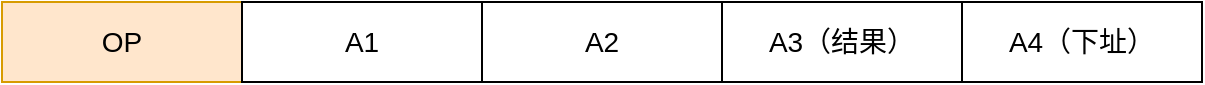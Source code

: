 <mxfile version="14.0.0" type="github" pages="2"><diagram id="NQUb9MeZ4iltNxb62r_-" name="Page-1"><mxGraphModel dx="1038" dy="579" grid="1" gridSize="10" guides="1" tooltips="1" connect="1" arrows="1" fold="1" page="1" pageScale="1" pageWidth="827" pageHeight="1169" math="0" shadow="0"><root><mxCell id="0"/><mxCell id="1" parent="0"/><mxCell id="-ExvxjixvBvb-hfgMY59-1" value="OP" style="rounded=0;whiteSpace=wrap;html=1;fontSize=14;fillColor=#ffe6cc;strokeColor=#d79b00;" parent="1" vertex="1"><mxGeometry x="130" y="210" width="120" height="40" as="geometry"/></mxCell><mxCell id="-ExvxjixvBvb-hfgMY59-2" value="A1" style="rounded=0;whiteSpace=wrap;html=1;fontSize=14;" parent="1" vertex="1"><mxGeometry x="250" y="210" width="120" height="40" as="geometry"/></mxCell><mxCell id="-ExvxjixvBvb-hfgMY59-3" value="A2" style="rounded=0;whiteSpace=wrap;html=1;fontSize=14;" parent="1" vertex="1"><mxGeometry x="370" y="210" width="120" height="40" as="geometry"/></mxCell><mxCell id="-ExvxjixvBvb-hfgMY59-4" value="A3（结果）" style="rounded=0;whiteSpace=wrap;html=1;fontSize=14;" parent="1" vertex="1"><mxGeometry x="490" y="210" width="120" height="40" as="geometry"/></mxCell><mxCell id="-ExvxjixvBvb-hfgMY59-5" value="A4（下址）" style="rounded=0;whiteSpace=wrap;html=1;fontSize=14;" parent="1" vertex="1"><mxGeometry x="610" y="210" width="120" height="40" as="geometry"/></mxCell></root></mxGraphModel></diagram><diagram id="5Nt68BkLebjqIDuQ78zO" name="Page-2"><mxGraphModel dx="1038" dy="579" grid="1" gridSize="10" guides="1" tooltips="1" connect="1" arrows="1" fold="1" page="1" pageScale="1" pageWidth="1169" pageHeight="1654" math="0" shadow="0"><root><mxCell id="BUosscFTYAn1jjuJmevA-0"/><mxCell id="BUosscFTYAn1jjuJmevA-1" parent="BUosscFTYAn1jjuJmevA-0"/><mxCell id="BUosscFTYAn1jjuJmevA-2" value="" style="rounded=0;whiteSpace=wrap;html=1;fillColor=#f5f5f5;strokeColor=#666666;fontColor=#333333;" vertex="1" parent="BUosscFTYAn1jjuJmevA-1"><mxGeometry x="120" y="160" width="120" height="220" as="geometry"/></mxCell><mxCell id="BUosscFTYAn1jjuJmevA-3" value="" style="rounded=0;whiteSpace=wrap;html=1;fillColor=#dae8fc;strokeColor=#6c8ebf;" vertex="1" parent="BUosscFTYAn1jjuJmevA-1"><mxGeometry x="320" y="160" width="120" height="220" as="geometry"/></mxCell><mxCell id="BUosscFTYAn1jjuJmevA-4" value="" style="rounded=0;whiteSpace=wrap;html=1;fillColor=#d5e8d4;strokeColor=#82b366;" vertex="1" parent="BUosscFTYAn1jjuJmevA-1"><mxGeometry x="520" y="160" width="120" height="220" as="geometry"/></mxCell><mxCell id="BUosscFTYAn1jjuJmevA-5" value="" style="rounded=0;whiteSpace=wrap;html=1;fillColor=#e1d5e7;strokeColor=#9673a6;" vertex="1" parent="BUosscFTYAn1jjuJmevA-1"><mxGeometry x="920" y="160" width="120" height="220" as="geometry"/></mxCell><mxCell id="BUosscFTYAn1jjuJmevA-6" value="" style="rounded=0;whiteSpace=wrap;html=1;fillColor=#ffe6cc;strokeColor=#d79b00;" vertex="1" parent="BUosscFTYAn1jjuJmevA-1"><mxGeometry x="720" y="160" width="120" height="220" as="geometry"/></mxCell><mxCell id="BUosscFTYAn1jjuJmevA-7" value="&lt;font style=&quot;font-size: 20px&quot;&gt;表现层&lt;/font&gt;" style="text;html=1;strokeColor=none;fillColor=none;align=center;verticalAlign=middle;whiteSpace=wrap;rounded=0;" vertex="1" parent="BUosscFTYAn1jjuJmevA-1"><mxGeometry x="145" y="170" width="70" height="20" as="geometry"/></mxCell><mxCell id="BUosscFTYAn1jjuJmevA-8" value="&lt;font style=&quot;font-size: 20px&quot;&gt;JSP&lt;/font&gt;" style="text;html=1;strokeColor=none;fillColor=none;align=center;verticalAlign=middle;whiteSpace=wrap;rounded=0;" vertex="1" parent="BUosscFTYAn1jjuJmevA-1"><mxGeometry x="160" y="210" width="40" height="20" as="geometry"/></mxCell><mxCell id="BUosscFTYAn1jjuJmevA-9" value="控制层" style="text;html=1;strokeColor=none;fillColor=none;align=center;verticalAlign=middle;whiteSpace=wrap;rounded=0;fontSize=20;" vertex="1" parent="BUosscFTYAn1jjuJmevA-1"><mxGeometry x="345" y="170" width="70" height="20" as="geometry"/></mxCell><mxCell id="BUosscFTYAn1jjuJmevA-10" value="Controller" style="text;html=1;strokeColor=none;fillColor=none;align=center;verticalAlign=middle;whiteSpace=wrap;rounded=0;fontSize=20;" vertex="1" parent="BUosscFTYAn1jjuJmevA-1"><mxGeometry x="355" y="210" width="50" height="20" as="geometry"/></mxCell><mxCell id="BUosscFTYAn1jjuJmevA-11" value="业务层" style="text;html=1;strokeColor=none;fillColor=none;align=center;verticalAlign=middle;whiteSpace=wrap;rounded=0;fontSize=20;" vertex="1" parent="BUosscFTYAn1jjuJmevA-1"><mxGeometry x="545" y="170" width="70" height="20" as="geometry"/></mxCell><mxCell id="BUosscFTYAn1jjuJmevA-12" value="Service" style="text;html=1;strokeColor=none;fillColor=none;align=center;verticalAlign=middle;whiteSpace=wrap;rounded=0;fontSize=20;" vertex="1" parent="BUosscFTYAn1jjuJmevA-1"><mxGeometry x="560" y="210" width="40" height="20" as="geometry"/></mxCell><mxCell id="BUosscFTYAn1jjuJmevA-13" value="数据操作" style="text;html=1;strokeColor=none;fillColor=none;align=center;verticalAlign=middle;whiteSpace=wrap;rounded=0;fontSize=20;" vertex="1" parent="BUosscFTYAn1jjuJmevA-1"><mxGeometry x="732.5" y="170" width="95" height="20" as="geometry"/></mxCell><mxCell id="BUosscFTYAn1jjuJmevA-14" value="Dao" style="text;html=1;strokeColor=none;fillColor=none;align=center;verticalAlign=middle;whiteSpace=wrap;rounded=0;fontSize=20;" vertex="1" parent="BUosscFTYAn1jjuJmevA-1"><mxGeometry x="760" y="210" width="40" height="20" as="geometry"/></mxCell><mxCell id="BUosscFTYAn1jjuJmevA-15" value="数据库" style="text;html=1;strokeColor=none;fillColor=none;align=center;verticalAlign=middle;whiteSpace=wrap;rounded=0;fontSize=20;" vertex="1" parent="BUosscFTYAn1jjuJmevA-1"><mxGeometry x="940" y="170" width="80" height="20" as="geometry"/></mxCell><mxCell id="BUosscFTYAn1jjuJmevA-16" value="MYSQL" style="text;html=1;strokeColor=none;fillColor=none;align=center;verticalAlign=middle;whiteSpace=wrap;rounded=0;fontSize=20;" vertex="1" parent="BUosscFTYAn1jjuJmevA-1"><mxGeometry x="960" y="210" width="40" height="20" as="geometry"/></mxCell></root></mxGraphModel></diagram></mxfile>